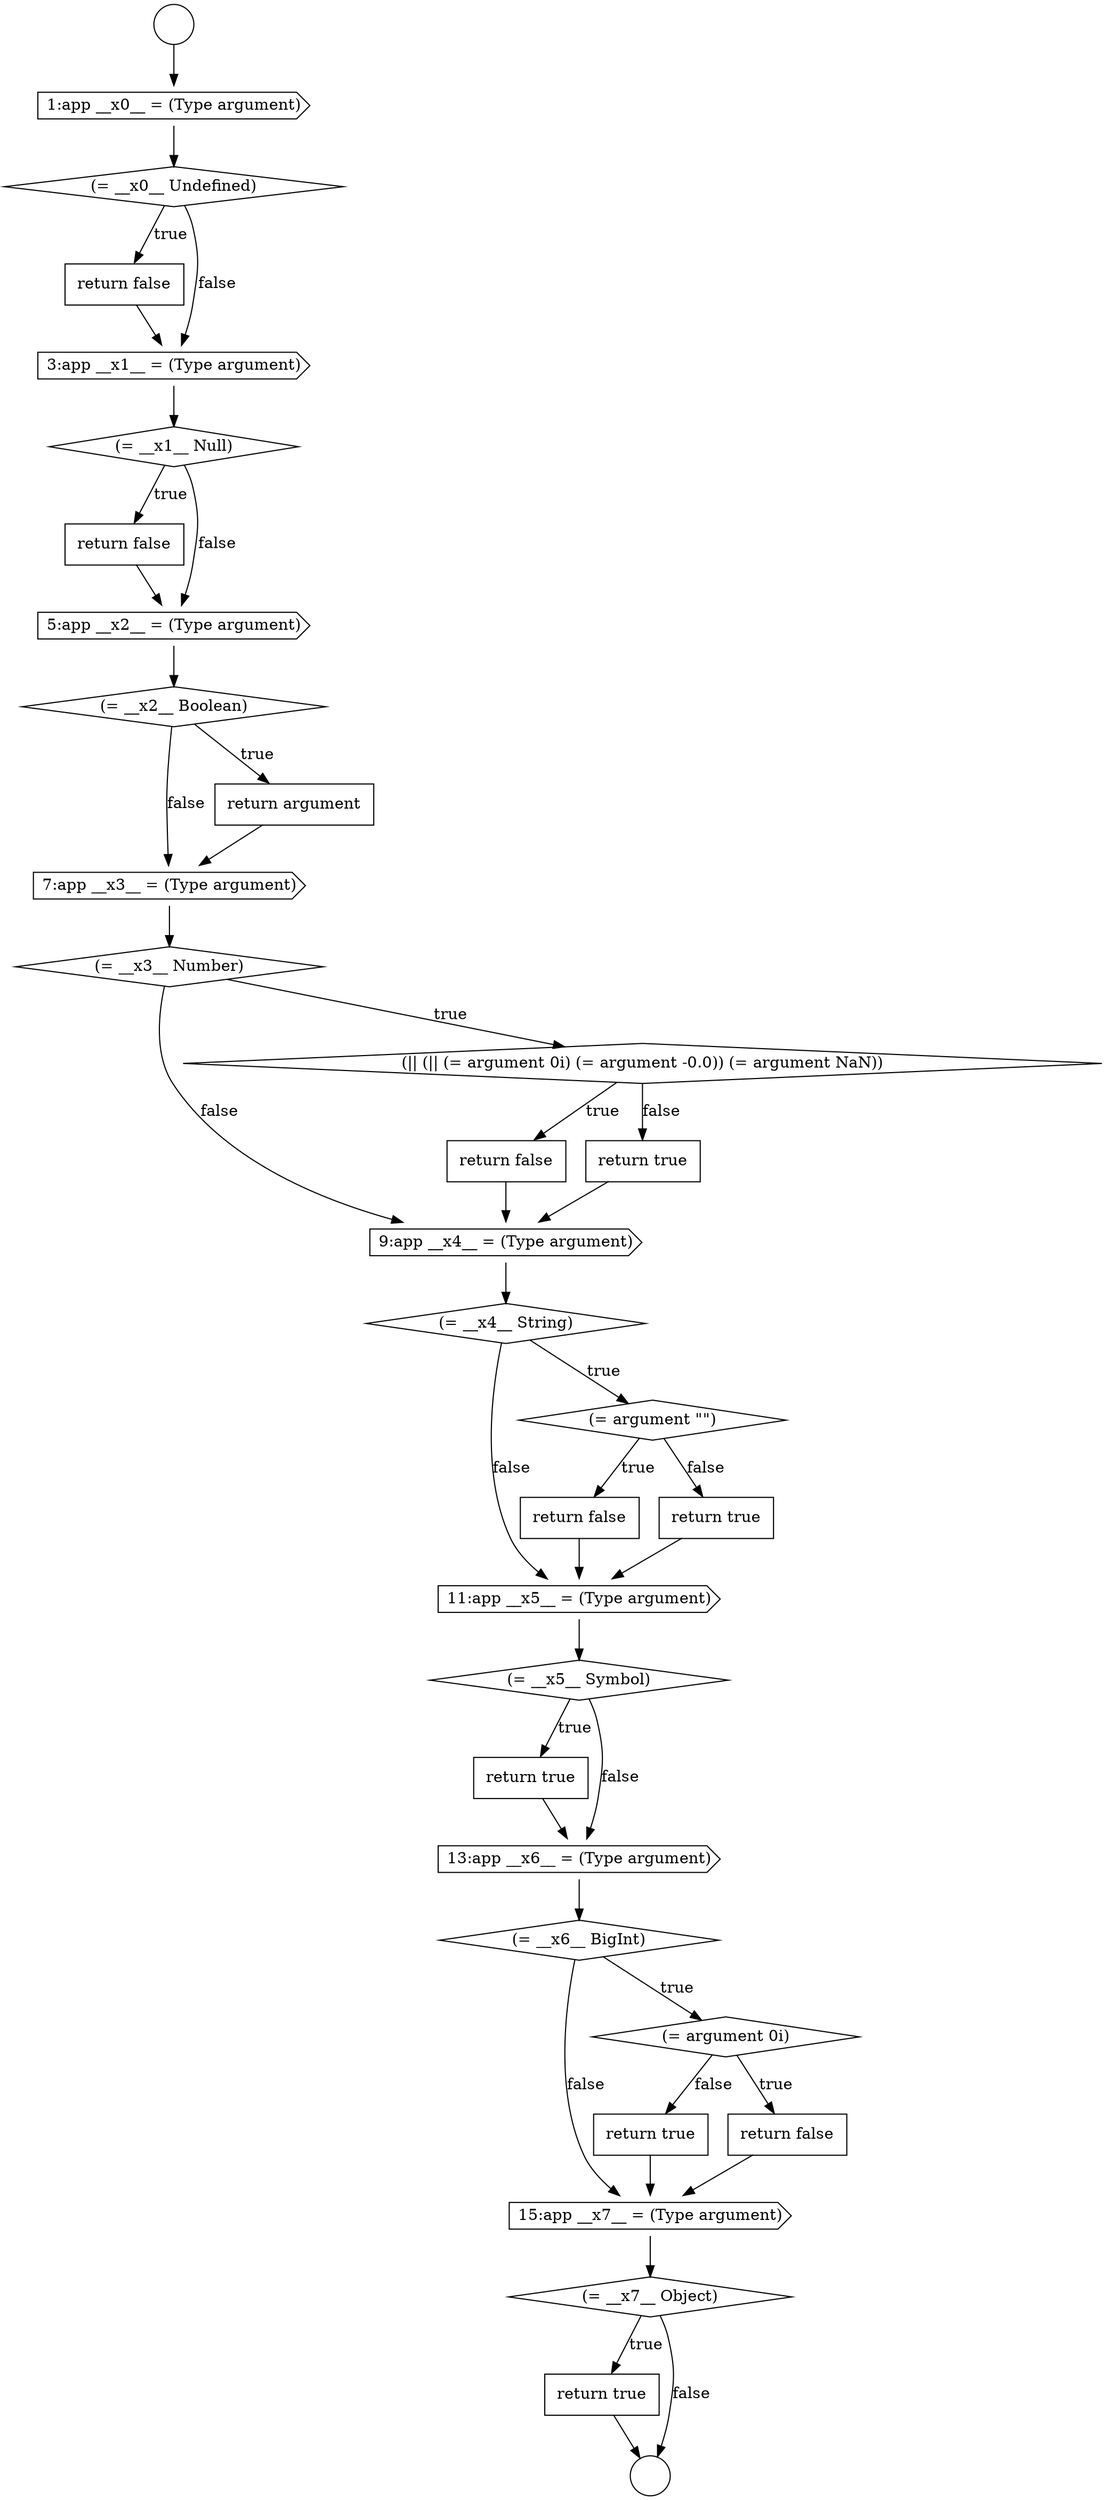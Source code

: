 digraph {
  node21348 [shape=diamond, label=<<font color="black">(= __x1__ Null)</font>> color="black" fillcolor="white" style=filled]
  node21353 [shape=cds, label=<<font color="black">7:app __x3__ = (Type argument)</font>> color="black" fillcolor="white" style=filled]
  node21363 [shape=cds, label=<<font color="black">11:app __x5__ = (Type argument)</font>> color="black" fillcolor="white" style=filled]
  node21354 [shape=diamond, label=<<font color="black">(= __x3__ Number)</font>> color="black" fillcolor="white" style=filled]
  node21367 [shape=diamond, label=<<font color="black">(= __x6__ BigInt)</font>> color="black" fillcolor="white" style=filled]
  node21352 [shape=none, margin=0, label=<<font color="black">
    <table border="0" cellborder="1" cellspacing="0" cellpadding="10">
      <tr><td align="left">return argument</td></tr>
    </table>
  </font>> color="black" fillcolor="white" style=filled]
  node21371 [shape=cds, label=<<font color="black">15:app __x7__ = (Type argument)</font>> color="black" fillcolor="white" style=filled]
  node21364 [shape=diamond, label=<<font color="black">(= __x5__ Symbol)</font>> color="black" fillcolor="white" style=filled]
  node21370 [shape=none, margin=0, label=<<font color="black">
    <table border="0" cellborder="1" cellspacing="0" cellpadding="10">
      <tr><td align="left">return true</td></tr>
    </table>
  </font>> color="black" fillcolor="white" style=filled]
  node21349 [shape=none, margin=0, label=<<font color="black">
    <table border="0" cellborder="1" cellspacing="0" cellpadding="10">
      <tr><td align="left">return false</td></tr>
    </table>
  </font>> color="black" fillcolor="white" style=filled]
  node21373 [shape=none, margin=0, label=<<font color="black">
    <table border="0" cellborder="1" cellspacing="0" cellpadding="10">
      <tr><td align="left">return true</td></tr>
    </table>
  </font>> color="black" fillcolor="white" style=filled]
  node21360 [shape=diamond, label=<<font color="black">(= argument &quot;&quot;)</font>> color="black" fillcolor="white" style=filled]
  node21346 [shape=none, margin=0, label=<<font color="black">
    <table border="0" cellborder="1" cellspacing="0" cellpadding="10">
      <tr><td align="left">return false</td></tr>
    </table>
  </font>> color="black" fillcolor="white" style=filled]
  node21365 [shape=none, margin=0, label=<<font color="black">
    <table border="0" cellborder="1" cellspacing="0" cellpadding="10">
      <tr><td align="left">return true</td></tr>
    </table>
  </font>> color="black" fillcolor="white" style=filled]
  node21350 [shape=cds, label=<<font color="black">5:app __x2__ = (Type argument)</font>> color="black" fillcolor="white" style=filled]
  node21361 [shape=none, margin=0, label=<<font color="black">
    <table border="0" cellborder="1" cellspacing="0" cellpadding="10">
      <tr><td align="left">return false</td></tr>
    </table>
  </font>> color="black" fillcolor="white" style=filled]
  node21356 [shape=none, margin=0, label=<<font color="black">
    <table border="0" cellborder="1" cellspacing="0" cellpadding="10">
      <tr><td align="left">return false</td></tr>
    </table>
  </font>> color="black" fillcolor="white" style=filled]
  node21359 [shape=diamond, label=<<font color="black">(= __x4__ String)</font>> color="black" fillcolor="white" style=filled]
  node21369 [shape=none, margin=0, label=<<font color="black">
    <table border="0" cellborder="1" cellspacing="0" cellpadding="10">
      <tr><td align="left">return false</td></tr>
    </table>
  </font>> color="black" fillcolor="white" style=filled]
  node21344 [shape=cds, label=<<font color="black">1:app __x0__ = (Type argument)</font>> color="black" fillcolor="white" style=filled]
  node21358 [shape=cds, label=<<font color="black">9:app __x4__ = (Type argument)</font>> color="black" fillcolor="white" style=filled]
  node21343 [shape=circle label=" " color="black" fillcolor="white" style=filled]
  node21357 [shape=none, margin=0, label=<<font color="black">
    <table border="0" cellborder="1" cellspacing="0" cellpadding="10">
      <tr><td align="left">return true</td></tr>
    </table>
  </font>> color="black" fillcolor="white" style=filled]
  node21342 [shape=circle label=" " color="black" fillcolor="white" style=filled]
  node21345 [shape=diamond, label=<<font color="black">(= __x0__ Undefined)</font>> color="black" fillcolor="white" style=filled]
  node21368 [shape=diamond, label=<<font color="black">(= argument 0i)</font>> color="black" fillcolor="white" style=filled]
  node21347 [shape=cds, label=<<font color="black">3:app __x1__ = (Type argument)</font>> color="black" fillcolor="white" style=filled]
  node21362 [shape=none, margin=0, label=<<font color="black">
    <table border="0" cellborder="1" cellspacing="0" cellpadding="10">
      <tr><td align="left">return true</td></tr>
    </table>
  </font>> color="black" fillcolor="white" style=filled]
  node21351 [shape=diamond, label=<<font color="black">(= __x2__ Boolean)</font>> color="black" fillcolor="white" style=filled]
  node21366 [shape=cds, label=<<font color="black">13:app __x6__ = (Type argument)</font>> color="black" fillcolor="white" style=filled]
  node21355 [shape=diamond, label=<<font color="black">(|| (|| (= argument 0i) (= argument -0.0)) (= argument NaN))</font>> color="black" fillcolor="white" style=filled]
  node21372 [shape=diamond, label=<<font color="black">(= __x7__ Object)</font>> color="black" fillcolor="white" style=filled]
  node21373 -> node21343 [ color="black"]
  node21354 -> node21355 [label=<<font color="black">true</font>> color="black"]
  node21354 -> node21358 [label=<<font color="black">false</font>> color="black"]
  node21352 -> node21353 [ color="black"]
  node21346 -> node21347 [ color="black"]
  node21366 -> node21367 [ color="black"]
  node21350 -> node21351 [ color="black"]
  node21348 -> node21349 [label=<<font color="black">true</font>> color="black"]
  node21348 -> node21350 [label=<<font color="black">false</font>> color="black"]
  node21367 -> node21368 [label=<<font color="black">true</font>> color="black"]
  node21367 -> node21371 [label=<<font color="black">false</font>> color="black"]
  node21344 -> node21345 [ color="black"]
  node21365 -> node21366 [ color="black"]
  node21345 -> node21346 [label=<<font color="black">true</font>> color="black"]
  node21345 -> node21347 [label=<<font color="black">false</font>> color="black"]
  node21364 -> node21365 [label=<<font color="black">true</font>> color="black"]
  node21364 -> node21366 [label=<<font color="black">false</font>> color="black"]
  node21356 -> node21358 [ color="black"]
  node21370 -> node21371 [ color="black"]
  node21363 -> node21364 [ color="black"]
  node21359 -> node21360 [label=<<font color="black">true</font>> color="black"]
  node21359 -> node21363 [label=<<font color="black">false</font>> color="black"]
  node21371 -> node21372 [ color="black"]
  node21358 -> node21359 [ color="black"]
  node21349 -> node21350 [ color="black"]
  node21357 -> node21358 [ color="black"]
  node21360 -> node21361 [label=<<font color="black">true</font>> color="black"]
  node21360 -> node21362 [label=<<font color="black">false</font>> color="black"]
  node21351 -> node21352 [label=<<font color="black">true</font>> color="black"]
  node21351 -> node21353 [label=<<font color="black">false</font>> color="black"]
  node21353 -> node21354 [ color="black"]
  node21355 -> node21356 [label=<<font color="black">true</font>> color="black"]
  node21355 -> node21357 [label=<<font color="black">false</font>> color="black"]
  node21372 -> node21373 [label=<<font color="black">true</font>> color="black"]
  node21372 -> node21343 [label=<<font color="black">false</font>> color="black"]
  node21369 -> node21371 [ color="black"]
  node21362 -> node21363 [ color="black"]
  node21347 -> node21348 [ color="black"]
  node21361 -> node21363 [ color="black"]
  node21342 -> node21344 [ color="black"]
  node21368 -> node21369 [label=<<font color="black">true</font>> color="black"]
  node21368 -> node21370 [label=<<font color="black">false</font>> color="black"]
}
